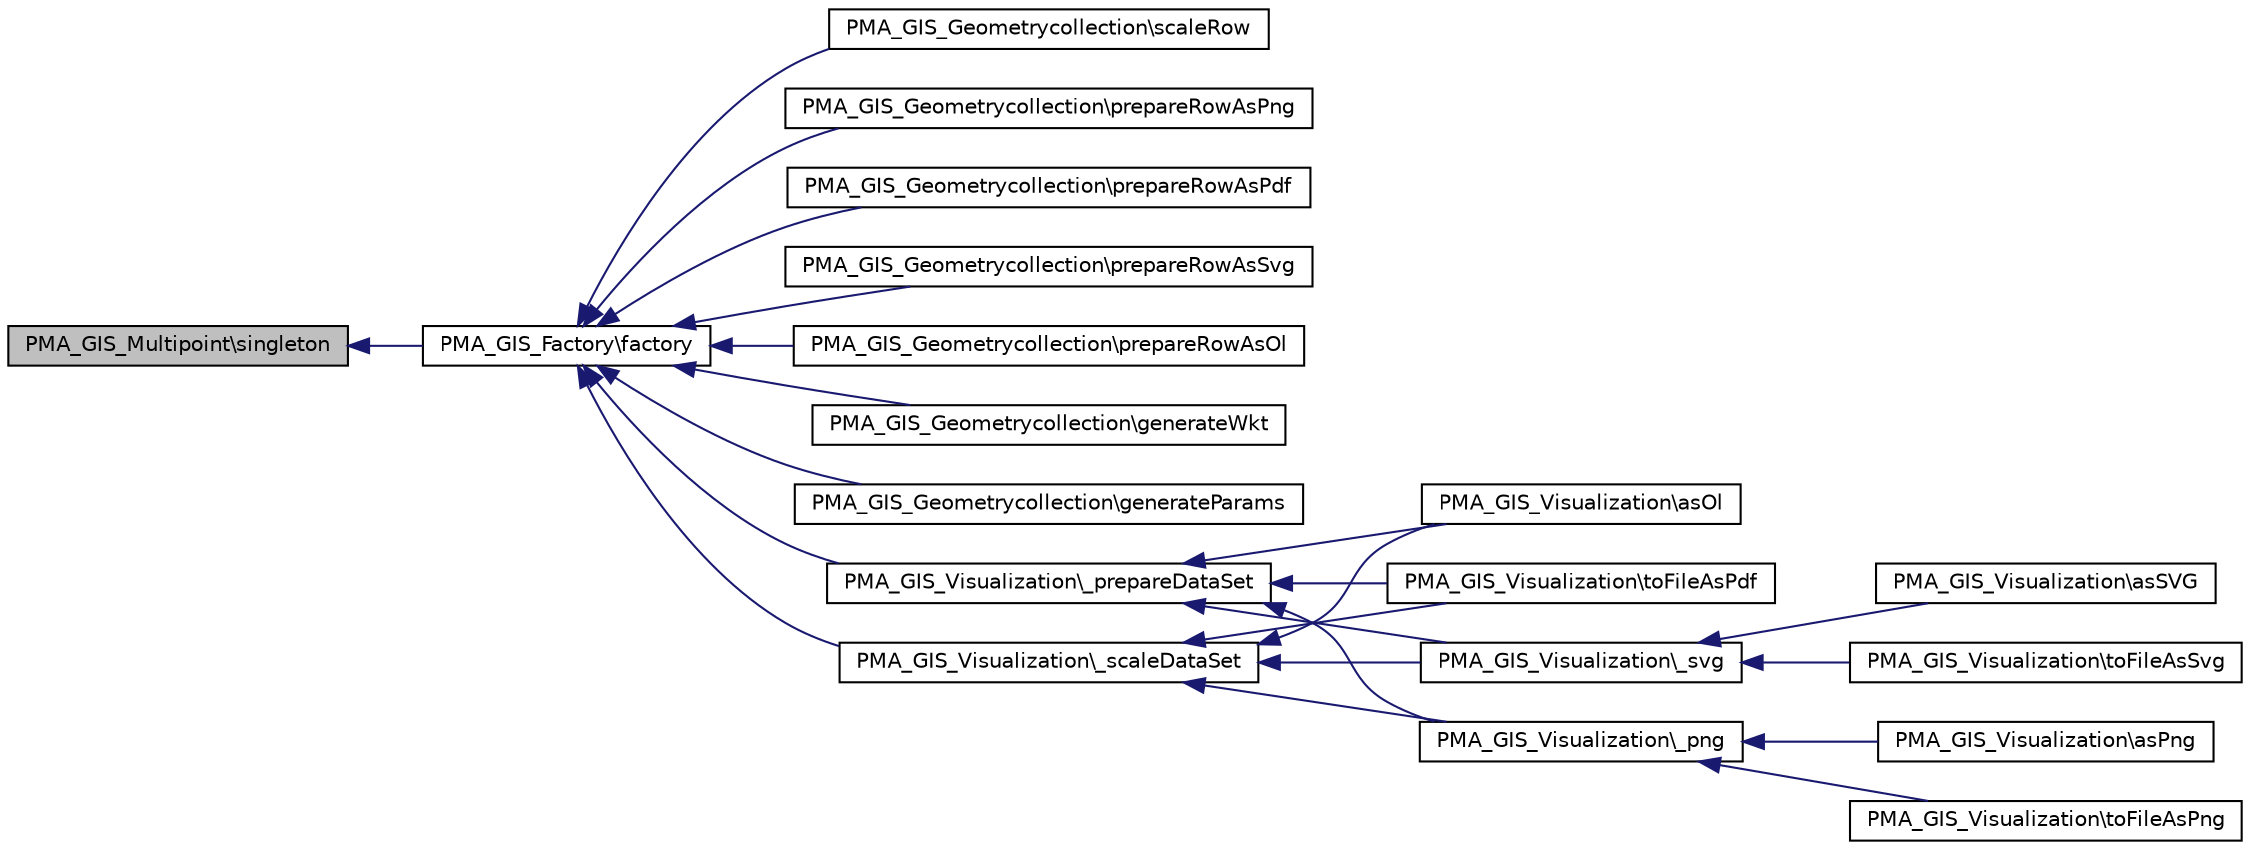 digraph G
{
  edge [fontname="Helvetica",fontsize="10",labelfontname="Helvetica",labelfontsize="10"];
  node [fontname="Helvetica",fontsize="10",shape=record];
  rankdir="LR";
  Node1 [label="PMA_GIS_Multipoint\\singleton",height=0.2,width=0.4,color="black", fillcolor="grey75", style="filled" fontcolor="black"];
  Node1 -> Node2 [dir="back",color="midnightblue",fontsize="10",style="solid",fontname="Helvetica"];
  Node2 [label="PMA_GIS_Factory\\factory",height=0.2,width=0.4,color="black", fillcolor="white", style="filled",URL="$classPMA__GIS__Factory.html#ab2a27d7954ca8e44c85eaad1da3d2ed6",tooltip="Returns the singleton instance of geometric class of the given type."];
  Node2 -> Node3 [dir="back",color="midnightblue",fontsize="10",style="solid",fontname="Helvetica"];
  Node3 [label="PMA_GIS_Geometrycollection\\scaleRow",height=0.2,width=0.4,color="black", fillcolor="white", style="filled",URL="$classPMA__GIS__Geometrycollection.html#a30029323f239a1d9a83d2043518e7fdb",tooltip="Scales each row."];
  Node2 -> Node4 [dir="back",color="midnightblue",fontsize="10",style="solid",fontname="Helvetica"];
  Node4 [label="PMA_GIS_Geometrycollection\\prepareRowAsPng",height=0.2,width=0.4,color="black", fillcolor="white", style="filled",URL="$classPMA__GIS__Geometrycollection.html#a551332a46393f4a172e264569aded7ed",tooltip="Adds to the PNG image object, the data related to a row in the GIS dataset."];
  Node2 -> Node5 [dir="back",color="midnightblue",fontsize="10",style="solid",fontname="Helvetica"];
  Node5 [label="PMA_GIS_Geometrycollection\\prepareRowAsPdf",height=0.2,width=0.4,color="black", fillcolor="white", style="filled",URL="$classPMA__GIS__Geometrycollection.html#a7712189bf024f37fb43de25897d4cf2f",tooltip="Adds to the TCPDF instance, the data related to a row in the GIS dataset."];
  Node2 -> Node6 [dir="back",color="midnightblue",fontsize="10",style="solid",fontname="Helvetica"];
  Node6 [label="PMA_GIS_Geometrycollection\\prepareRowAsSvg",height=0.2,width=0.4,color="black", fillcolor="white", style="filled",URL="$classPMA__GIS__Geometrycollection.html#a5e88b8356060478e834f19e563fa804a",tooltip="Prepares and returns the code related to a row in the GIS dataset as SVG."];
  Node2 -> Node7 [dir="back",color="midnightblue",fontsize="10",style="solid",fontname="Helvetica"];
  Node7 [label="PMA_GIS_Geometrycollection\\prepareRowAsOl",height=0.2,width=0.4,color="black", fillcolor="white", style="filled",URL="$classPMA__GIS__Geometrycollection.html#a3d769f33fd985a622378674b76d2a707",tooltip="Prepares JavaScript related to a row in the GIS dataset to visualize it with OpenLayers."];
  Node2 -> Node8 [dir="back",color="midnightblue",fontsize="10",style="solid",fontname="Helvetica"];
  Node8 [label="PMA_GIS_Geometrycollection\\generateWkt",height=0.2,width=0.4,color="black", fillcolor="white", style="filled",URL="$classPMA__GIS__Geometrycollection.html#a29a887c72c60996568df65cead527448",tooltip="Generate the WKT with the set of parameters passed by the GIS editor."];
  Node2 -> Node9 [dir="back",color="midnightblue",fontsize="10",style="solid",fontname="Helvetica"];
  Node9 [label="PMA_GIS_Geometrycollection\\generateParams",height=0.2,width=0.4,color="black", fillcolor="white", style="filled",URL="$classPMA__GIS__Geometrycollection.html#ad23bd9c4cab9c4462c9e1a64ace1c24b",tooltip="Generate parameters for the GIS data editor from the value of the GIS column."];
  Node2 -> Node10 [dir="back",color="midnightblue",fontsize="10",style="solid",fontname="Helvetica"];
  Node10 [label="PMA_GIS_Visualization\\_scaleDataSet",height=0.2,width=0.4,color="black", fillcolor="white", style="filled",URL="$classPMA__GIS__Visualization.html#af2cc7c224cc3bf247b52046b2a229a05",tooltip="Calculates the scale, horizontal and vertical offset that should be used."];
  Node10 -> Node11 [dir="back",color="midnightblue",fontsize="10",style="solid",fontname="Helvetica"];
  Node11 [label="PMA_GIS_Visualization\\_svg",height=0.2,width=0.4,color="black", fillcolor="white", style="filled",URL="$classPMA__GIS__Visualization.html#a1ea76a04ba9288078e6a5be6720810f5",tooltip="Generate the visualization in SVG format."];
  Node11 -> Node12 [dir="back",color="midnightblue",fontsize="10",style="solid",fontname="Helvetica"];
  Node12 [label="PMA_GIS_Visualization\\asSVG",height=0.2,width=0.4,color="black", fillcolor="white", style="filled",URL="$classPMA__GIS__Visualization.html#ad93e5ed88ed18394aebe6d8f8aa16860",tooltip="Get the visualization as a SVG."];
  Node11 -> Node13 [dir="back",color="midnightblue",fontsize="10",style="solid",fontname="Helvetica"];
  Node13 [label="PMA_GIS_Visualization\\toFileAsSvg",height=0.2,width=0.4,color="black", fillcolor="white", style="filled",URL="$classPMA__GIS__Visualization.html#af0f98f85b130120960fb9eb4c5764c5d",tooltip="Saves as a SVG image to a file."];
  Node10 -> Node14 [dir="back",color="midnightblue",fontsize="10",style="solid",fontname="Helvetica"];
  Node14 [label="PMA_GIS_Visualization\\_png",height=0.2,width=0.4,color="black", fillcolor="white", style="filled",URL="$classPMA__GIS__Visualization.html#a5efd01b4dda14271cb3af655596e9d8a",tooltip="Generate the visualization in PNG format."];
  Node14 -> Node15 [dir="back",color="midnightblue",fontsize="10",style="solid",fontname="Helvetica"];
  Node15 [label="PMA_GIS_Visualization\\asPng",height=0.2,width=0.4,color="black", fillcolor="white", style="filled",URL="$classPMA__GIS__Visualization.html#a179e0bd0b782b68c81adae023ebfe7bb",tooltip="Get the visualization as a PNG."];
  Node14 -> Node16 [dir="back",color="midnightblue",fontsize="10",style="solid",fontname="Helvetica"];
  Node16 [label="PMA_GIS_Visualization\\toFileAsPng",height=0.2,width=0.4,color="black", fillcolor="white", style="filled",URL="$classPMA__GIS__Visualization.html#ab4827ae2a61f695a2a04c9dafcd9cdc6",tooltip="Saves as a PNG image to a file."];
  Node10 -> Node17 [dir="back",color="midnightblue",fontsize="10",style="solid",fontname="Helvetica"];
  Node17 [label="PMA_GIS_Visualization\\asOl",height=0.2,width=0.4,color="black", fillcolor="white", style="filled",URL="$classPMA__GIS__Visualization.html#aa1b9465bc9c436e431060294b92da7a7",tooltip="Get the code for visualization with OpenLayers."];
  Node10 -> Node18 [dir="back",color="midnightblue",fontsize="10",style="solid",fontname="Helvetica"];
  Node18 [label="PMA_GIS_Visualization\\toFileAsPdf",height=0.2,width=0.4,color="black", fillcolor="white", style="filled",URL="$classPMA__GIS__Visualization.html#a6ddc1aa7ca3354565b3fdd949dccc7ca",tooltip="Saves as a PDF to a file."];
  Node2 -> Node19 [dir="back",color="midnightblue",fontsize="10",style="solid",fontname="Helvetica"];
  Node19 [label="PMA_GIS_Visualization\\_prepareDataSet",height=0.2,width=0.4,color="black", fillcolor="white", style="filled",URL="$classPMA__GIS__Visualization.html#a3c74de027d681ff982de09ace01d31eb",tooltip="Prepares and return the dataset as needed by the visualization."];
  Node19 -> Node11 [dir="back",color="midnightblue",fontsize="10",style="solid",fontname="Helvetica"];
  Node19 -> Node14 [dir="back",color="midnightblue",fontsize="10",style="solid",fontname="Helvetica"];
  Node19 -> Node17 [dir="back",color="midnightblue",fontsize="10",style="solid",fontname="Helvetica"];
  Node19 -> Node18 [dir="back",color="midnightblue",fontsize="10",style="solid",fontname="Helvetica"];
}
